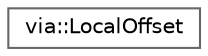 digraph "Graphical Class Hierarchy"
{
 // LATEX_PDF_SIZE
  bgcolor="transparent";
  edge [fontname=Helvetica,fontsize=10,labelfontname=Helvetica,labelfontsize=10];
  node [fontname=Helvetica,fontsize=10,shape=box,height=0.2,width=0.4];
  rankdir="LR";
  Node0 [id="Node000000",label="via::LocalOffset",height=0.2,width=0.4,color="grey40", fillcolor="white", style="filled",URL="$structvia_1_1LocalOffset.html",tooltip=" "];
}
